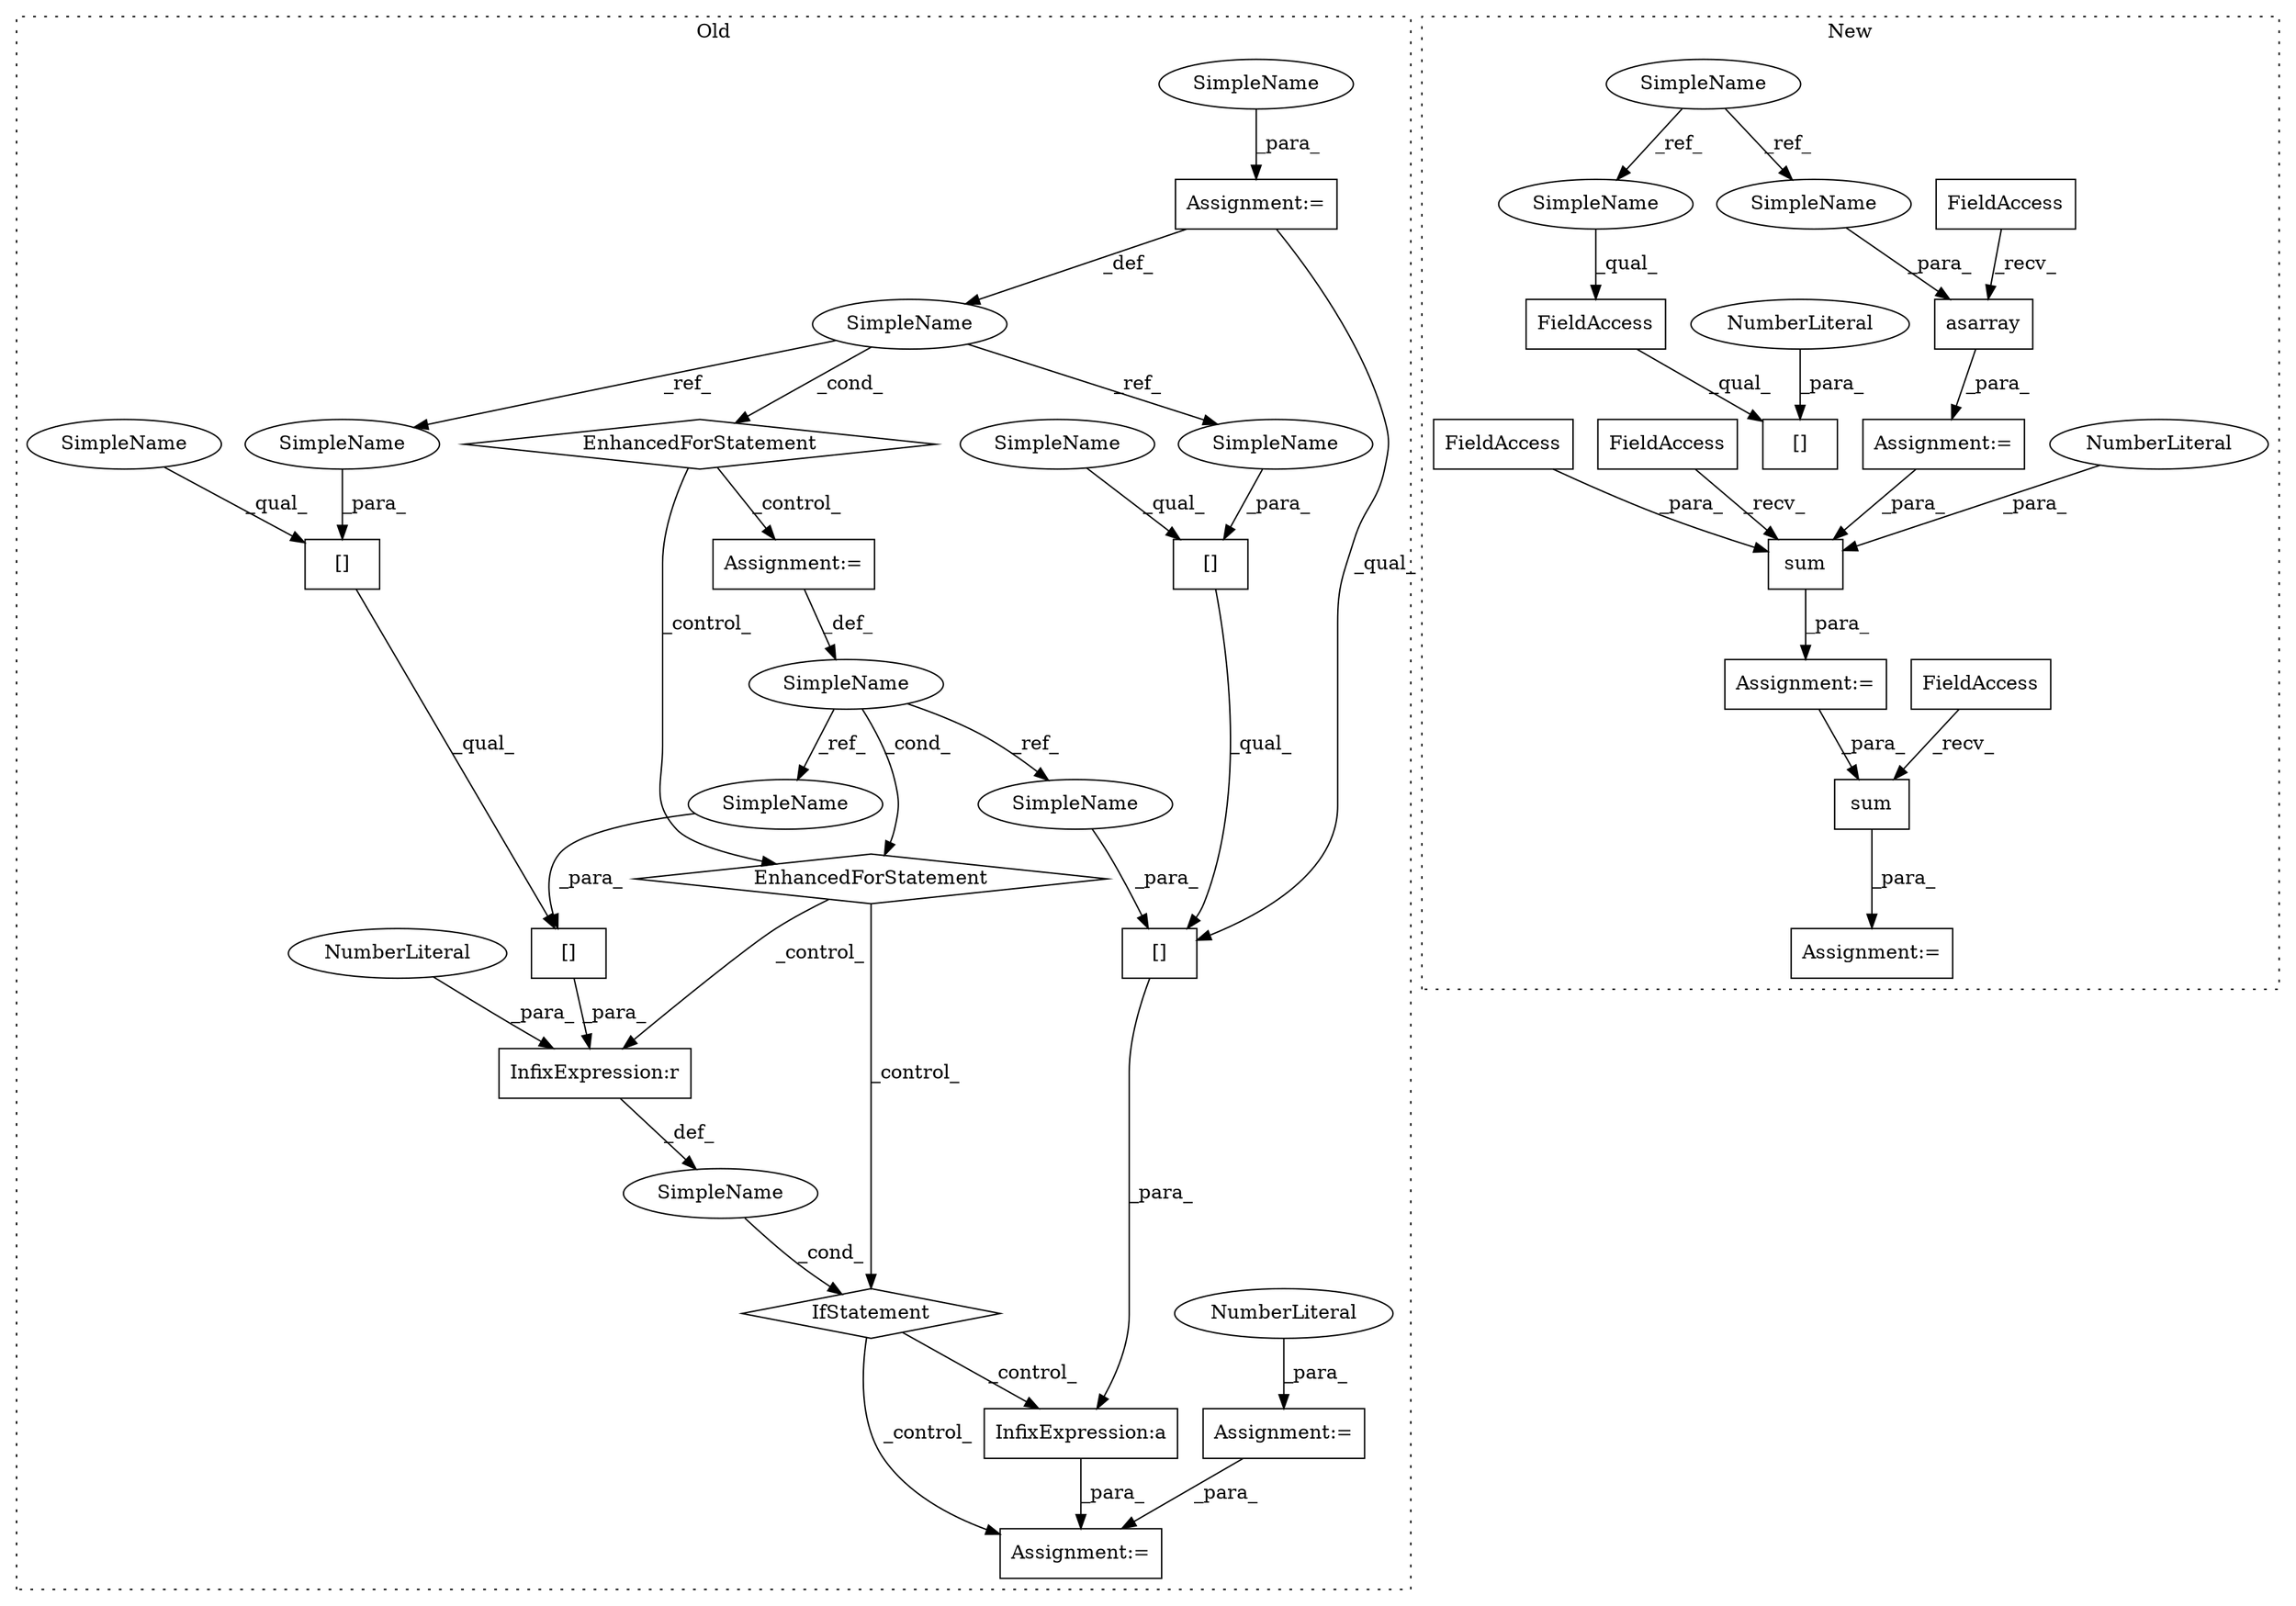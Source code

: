 digraph G {
subgraph cluster0 {
1 [label="IfStatement" a="25" s="3769,3811" l="4,2" shape="diamond"];
4 [label="Assignment:=" a="7" s="3830" l="2" shape="box"];
5 [label="SimpleName" a="42" s="" l="" shape="ellipse"];
6 [label="InfixExpression:r" a="27" s="3807" l="3" shape="box"];
7 [label="NumberLiteral" a="34" s="3810" l="1" shape="ellipse"];
8 [label="SimpleName" a="42" s="3739" l="5" shape="ellipse"];
9 [label="EnhancedForStatement" a="70" s="3678,3757" l="57,2" shape="diamond"];
10 [label="SimpleName" a="42" s="3576" l="13" shape="ellipse"];
11 [label="EnhancedForStatement" a="70" s="3511,3604" l="53,2" shape="diamond"];
13 [label="Assignment:=" a="7" s="3511,3604" l="53,2" shape="box"];
14 [label="Assignment:=" a="7" s="3678,3757" l="57,2" shape="box"];
15 [label="InfixExpression:a" a="27" s="3867" l="3" shape="box"];
17 [label="[]" a="2" s="3833,3859" l="13,1" shape="box"];
19 [label="[]" a="2" s="3773,3806" l="28,1" shape="box"];
29 [label="Assignment:=" a="7" s="3503" l="1" shape="box"];
30 [label="[]" a="2" s="3773,3799" l="13,1" shape="box"];
31 [label="NumberLiteral" a="34" s="3504" l="1" shape="ellipse"];
32 [label="[]" a="2" s="3833,3866" l="28,1" shape="box"];
34 [label="SimpleName" a="42" s="3801" l="5" shape="ellipse"];
35 [label="SimpleName" a="42" s="3861" l="5" shape="ellipse"];
38 [label="SimpleName" a="42" s="3773" l="12" shape="ellipse"];
39 [label="SimpleName" a="42" s="3833" l="12" shape="ellipse"];
40 [label="SimpleName" a="42" s="3592" l="12" shape="ellipse"];
41 [label="SimpleName" a="42" s="3846" l="13" shape="ellipse"];
42 [label="SimpleName" a="42" s="3786" l="13" shape="ellipse"];
label = "Old";
style="dotted";
}
subgraph cluster1 {
2 [label="sum" a="32" s="3624,3649" l="4,1" shape="box"];
3 [label="Assignment:=" a="7" s="3744" l="2" shape="box"];
12 [label="NumberLiteral" a="34" s="3635" l="1" shape="ellipse"];
16 [label="asarray" a="32" s="3463,3483" l="8,1" shape="box"];
18 [label="SimpleName" a="42" s="3311" l="12" shape="ellipse"];
20 [label="sum" a="32" s="3809,3828" l="4,1" shape="box"];
21 [label="FieldAccess" a="22" s="3457" l="5" shape="box"];
22 [label="FieldAccess" a="22" s="3422" l="18" shape="box"];
23 [label="[]" a="2" s="3422,3442" l="19,1" shape="box"];
24 [label="NumberLiteral" a="34" s="3441" l="1" shape="ellipse"];
25 [label="FieldAccess" a="22" s="3803" l="5" shape="box"];
26 [label="FieldAccess" a="22" s="3618" l="5" shape="box"];
27 [label="FieldAccess" a="22" s="3637" l="5" shape="box"];
28 [label="Assignment:=" a="7" s="3456" l="1" shape="box"];
33 [label="Assignment:=" a="7" s="3802" l="1" shape="box"];
36 [label="SimpleName" a="42" s="3422" l="12" shape="ellipse"];
37 [label="SimpleName" a="42" s="3471" l="12" shape="ellipse"];
label = "New";
style="dotted";
}
1 -> 4 [label="_control_"];
1 -> 15 [label="_control_"];
2 -> 3 [label="_para_"];
3 -> 20 [label="_para_"];
5 -> 1 [label="_cond_"];
6 -> 5 [label="_def_"];
7 -> 6 [label="_para_"];
8 -> 35 [label="_ref_"];
8 -> 9 [label="_cond_"];
8 -> 34 [label="_ref_"];
9 -> 1 [label="_control_"];
9 -> 6 [label="_control_"];
10 -> 11 [label="_cond_"];
10 -> 42 [label="_ref_"];
10 -> 41 [label="_ref_"];
11 -> 9 [label="_control_"];
11 -> 14 [label="_control_"];
12 -> 2 [label="_para_"];
13 -> 32 [label="_qual_"];
13 -> 10 [label="_def_"];
14 -> 8 [label="_def_"];
15 -> 4 [label="_para_"];
16 -> 28 [label="_para_"];
17 -> 32 [label="_qual_"];
18 -> 36 [label="_ref_"];
18 -> 37 [label="_ref_"];
19 -> 6 [label="_para_"];
20 -> 33 [label="_para_"];
21 -> 16 [label="_recv_"];
22 -> 23 [label="_qual_"];
24 -> 23 [label="_para_"];
25 -> 20 [label="_recv_"];
26 -> 2 [label="_recv_"];
27 -> 2 [label="_para_"];
28 -> 2 [label="_para_"];
29 -> 4 [label="_para_"];
30 -> 19 [label="_qual_"];
31 -> 29 [label="_para_"];
32 -> 15 [label="_para_"];
34 -> 19 [label="_para_"];
35 -> 32 [label="_para_"];
36 -> 22 [label="_qual_"];
37 -> 16 [label="_para_"];
38 -> 30 [label="_qual_"];
39 -> 17 [label="_qual_"];
40 -> 13 [label="_para_"];
41 -> 17 [label="_para_"];
42 -> 30 [label="_para_"];
}